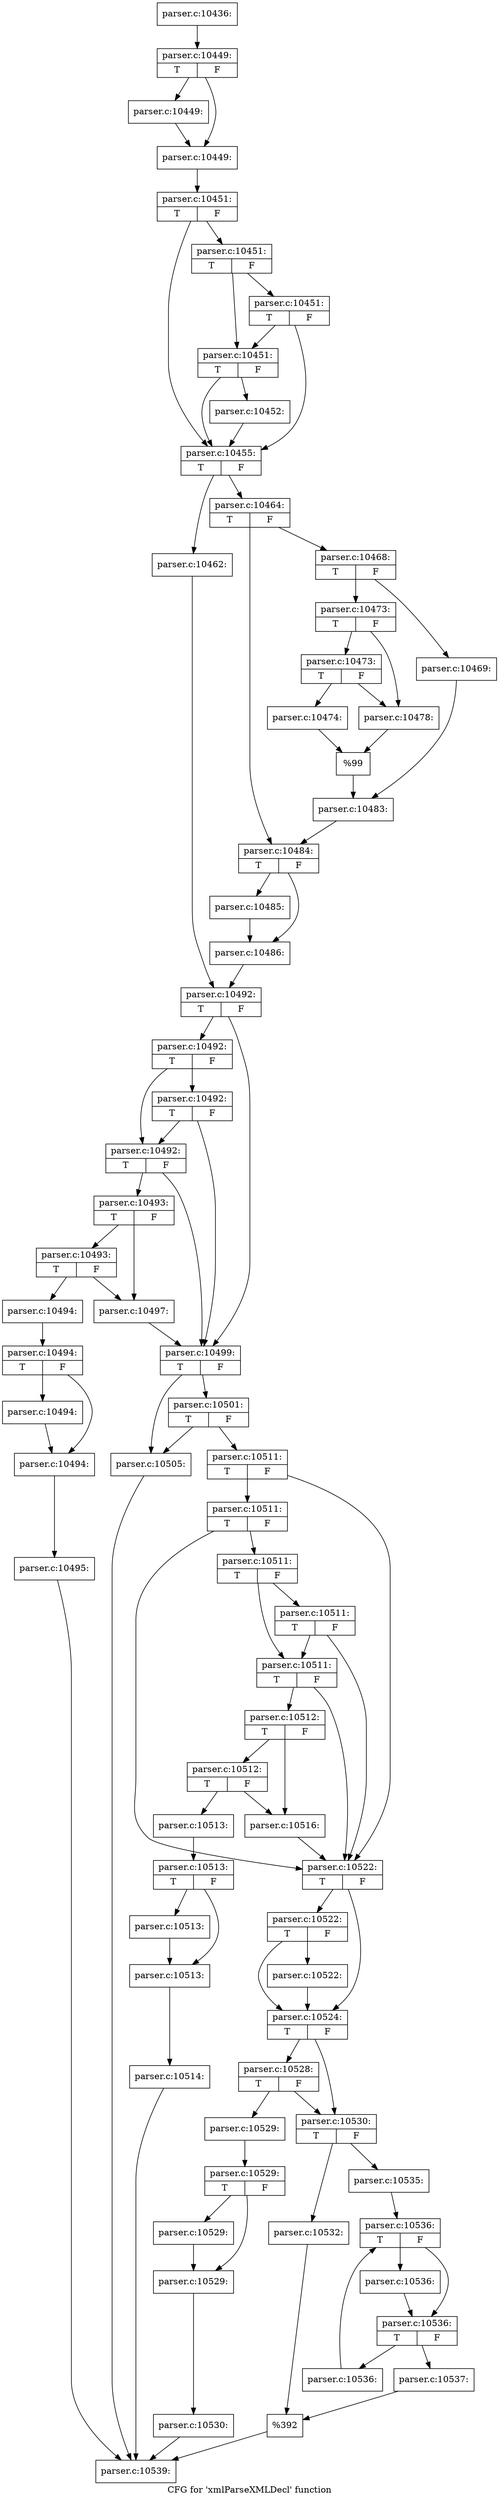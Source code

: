 digraph "CFG for 'xmlParseXMLDecl' function" {
	label="CFG for 'xmlParseXMLDecl' function";

	Node0x55d73bd119d0 [shape=record,label="{parser.c:10436:}"];
	Node0x55d73bd119d0 -> Node0x55d73bd2ce40;
	Node0x55d73bd2ce40 [shape=record,label="{parser.c:10449:|{<s0>T|<s1>F}}"];
	Node0x55d73bd2ce40 -> Node0x55d73bd2d7d0;
	Node0x55d73bd2ce40 -> Node0x55d73bd2d820;
	Node0x55d73bd2d7d0 [shape=record,label="{parser.c:10449:}"];
	Node0x55d73bd2d7d0 -> Node0x55d73bd2d820;
	Node0x55d73bd2d820 [shape=record,label="{parser.c:10449:}"];
	Node0x55d73bd2d820 -> Node0x55d73bd2cda0;
	Node0x55d73bd2cda0 [shape=record,label="{parser.c:10451:|{<s0>T|<s1>F}}"];
	Node0x55d73bd2cda0 -> Node0x55d73bd2e090;
	Node0x55d73bd2cda0 -> Node0x55d73bd2e160;
	Node0x55d73bd2e160 [shape=record,label="{parser.c:10451:|{<s0>T|<s1>F}}"];
	Node0x55d73bd2e160 -> Node0x55d73bd2e5e0;
	Node0x55d73bd2e160 -> Node0x55d73bd2e0e0;
	Node0x55d73bd2e5e0 [shape=record,label="{parser.c:10451:|{<s0>T|<s1>F}}"];
	Node0x55d73bd2e5e0 -> Node0x55d73bd2e090;
	Node0x55d73bd2e5e0 -> Node0x55d73bd2e0e0;
	Node0x55d73bd2e0e0 [shape=record,label="{parser.c:10451:|{<s0>T|<s1>F}}"];
	Node0x55d73bd2e0e0 -> Node0x55d73bd2e090;
	Node0x55d73bd2e0e0 -> Node0x55d73bd2cdf0;
	Node0x55d73bd2cdf0 [shape=record,label="{parser.c:10452:}"];
	Node0x55d73bd2cdf0 -> Node0x55d73bd2e090;
	Node0x55d73bd2e090 [shape=record,label="{parser.c:10455:|{<s0>T|<s1>F}}"];
	Node0x55d73bd2e090 -> Node0x55d73bd2fb40;
	Node0x55d73bd2e090 -> Node0x55d73bd2fbe0;
	Node0x55d73bd2fb40 [shape=record,label="{parser.c:10462:}"];
	Node0x55d73bd2fb40 -> Node0x55d73bd2fb90;
	Node0x55d73bd2fbe0 [shape=record,label="{parser.c:10464:|{<s0>T|<s1>F}}"];
	Node0x55d73bd2fbe0 -> Node0x55d73bd302e0;
	Node0x55d73bd2fbe0 -> Node0x55d73bd30290;
	Node0x55d73bd30290 [shape=record,label="{parser.c:10468:|{<s0>T|<s1>F}}"];
	Node0x55d73bd30290 -> Node0x55d73bd30710;
	Node0x55d73bd30290 -> Node0x55d73bd307b0;
	Node0x55d73bd30710 [shape=record,label="{parser.c:10469:}"];
	Node0x55d73bd30710 -> Node0x55d73bd30760;
	Node0x55d73bd307b0 [shape=record,label="{parser.c:10473:|{<s0>T|<s1>F}}"];
	Node0x55d73bd307b0 -> Node0x55d73bd31350;
	Node0x55d73bd307b0 -> Node0x55d73bd31300;
	Node0x55d73bd31350 [shape=record,label="{parser.c:10473:|{<s0>T|<s1>F}}"];
	Node0x55d73bd31350 -> Node0x55d73bd31260;
	Node0x55d73bd31350 -> Node0x55d73bd31300;
	Node0x55d73bd31260 [shape=record,label="{parser.c:10474:}"];
	Node0x55d73bd31260 -> Node0x55d73bd312b0;
	Node0x55d73bd31300 [shape=record,label="{parser.c:10478:}"];
	Node0x55d73bd31300 -> Node0x55d73bd312b0;
	Node0x55d73bd312b0 [shape=record,label="{%99}"];
	Node0x55d73bd312b0 -> Node0x55d73bd30760;
	Node0x55d73bd30760 [shape=record,label="{parser.c:10483:}"];
	Node0x55d73bd30760 -> Node0x55d73bd302e0;
	Node0x55d73bd302e0 [shape=record,label="{parser.c:10484:|{<s0>T|<s1>F}}"];
	Node0x55d73bd302e0 -> Node0x55d73bd324a0;
	Node0x55d73bd302e0 -> Node0x55d73bd324f0;
	Node0x55d73bd324a0 [shape=record,label="{parser.c:10485:}"];
	Node0x55d73bd324a0 -> Node0x55d73bd324f0;
	Node0x55d73bd324f0 [shape=record,label="{parser.c:10486:}"];
	Node0x55d73bd324f0 -> Node0x55d73bd2fb90;
	Node0x55d73bd2fb90 [shape=record,label="{parser.c:10492:|{<s0>T|<s1>F}}"];
	Node0x55d73bd2fb90 -> Node0x55d73bd33090;
	Node0x55d73bd2fb90 -> Node0x55d73bd33160;
	Node0x55d73bd33160 [shape=record,label="{parser.c:10492:|{<s0>T|<s1>F}}"];
	Node0x55d73bd33160 -> Node0x55d73bd33640;
	Node0x55d73bd33160 -> Node0x55d73bd330e0;
	Node0x55d73bd33640 [shape=record,label="{parser.c:10492:|{<s0>T|<s1>F}}"];
	Node0x55d73bd33640 -> Node0x55d73bd33090;
	Node0x55d73bd33640 -> Node0x55d73bd330e0;
	Node0x55d73bd330e0 [shape=record,label="{parser.c:10492:|{<s0>T|<s1>F}}"];
	Node0x55d73bd330e0 -> Node0x55d73bd33090;
	Node0x55d73bd330e0 -> Node0x55d73bd33040;
	Node0x55d73bd33040 [shape=record,label="{parser.c:10493:|{<s0>T|<s1>F}}"];
	Node0x55d73bd33040 -> Node0x55d73bd344d0;
	Node0x55d73bd33040 -> Node0x55d73bd34480;
	Node0x55d73bd344d0 [shape=record,label="{parser.c:10493:|{<s0>T|<s1>F}}"];
	Node0x55d73bd344d0 -> Node0x55d73bd34430;
	Node0x55d73bd344d0 -> Node0x55d73bd34480;
	Node0x55d73bd34430 [shape=record,label="{parser.c:10494:}"];
	Node0x55d73bd34430 -> Node0x55d73bd350a0;
	Node0x55d73bd350a0 [shape=record,label="{parser.c:10494:|{<s0>T|<s1>F}}"];
	Node0x55d73bd350a0 -> Node0x55d73bd35b10;
	Node0x55d73bd350a0 -> Node0x55d73bd35b60;
	Node0x55d73bd35b10 [shape=record,label="{parser.c:10494:}"];
	Node0x55d73bd35b10 -> Node0x55d73bd35b60;
	Node0x55d73bd35b60 [shape=record,label="{parser.c:10494:}"];
	Node0x55d73bd35b60 -> Node0x55d73bd35000;
	Node0x55d73bd35000 [shape=record,label="{parser.c:10495:}"];
	Node0x55d73bd35000 -> Node0x55d73bd3c3a0;
	Node0x55d73bd34480 [shape=record,label="{parser.c:10497:}"];
	Node0x55d73bd34480 -> Node0x55d73bd33090;
	Node0x55d73bd33090 [shape=record,label="{parser.c:10499:|{<s0>T|<s1>F}}"];
	Node0x55d73bd33090 -> Node0x55d73bd35050;
	Node0x55d73bd33090 -> Node0x55d73bd36ad0;
	Node0x55d73bd36ad0 [shape=record,label="{parser.c:10501:|{<s0>T|<s1>F}}"];
	Node0x55d73bd36ad0 -> Node0x55d73bd35050;
	Node0x55d73bd36ad0 -> Node0x55d73bd36a80;
	Node0x55d73bd35050 [shape=record,label="{parser.c:10505:}"];
	Node0x55d73bd35050 -> Node0x55d73bd3c3a0;
	Node0x55d73bd36a80 [shape=record,label="{parser.c:10511:|{<s0>T|<s1>F}}"];
	Node0x55d73bd36a80 -> Node0x55d73bd374b0;
	Node0x55d73bd36a80 -> Node0x55d73bd37460;
	Node0x55d73bd374b0 [shape=record,label="{parser.c:10511:|{<s0>T|<s1>F}}"];
	Node0x55d73bd374b0 -> Node0x55d73bd37460;
	Node0x55d73bd374b0 -> Node0x55d73bd37ab0;
	Node0x55d73bd37ab0 [shape=record,label="{parser.c:10511:|{<s0>T|<s1>F}}"];
	Node0x55d73bd37ab0 -> Node0x55d73bd37f30;
	Node0x55d73bd37ab0 -> Node0x55d73bd37a30;
	Node0x55d73bd37f30 [shape=record,label="{parser.c:10511:|{<s0>T|<s1>F}}"];
	Node0x55d73bd37f30 -> Node0x55d73bd37460;
	Node0x55d73bd37f30 -> Node0x55d73bd37a30;
	Node0x55d73bd37a30 [shape=record,label="{parser.c:10511:|{<s0>T|<s1>F}}"];
	Node0x55d73bd37a30 -> Node0x55d73bd37460;
	Node0x55d73bd37a30 -> Node0x55d73bd37410;
	Node0x55d73bd37410 [shape=record,label="{parser.c:10512:|{<s0>T|<s1>F}}"];
	Node0x55d73bd37410 -> Node0x55d73bd38d80;
	Node0x55d73bd37410 -> Node0x55d73bd38d30;
	Node0x55d73bd38d80 [shape=record,label="{parser.c:10512:|{<s0>T|<s1>F}}"];
	Node0x55d73bd38d80 -> Node0x55d73bd38ce0;
	Node0x55d73bd38d80 -> Node0x55d73bd38d30;
	Node0x55d73bd38ce0 [shape=record,label="{parser.c:10513:}"];
	Node0x55d73bd38ce0 -> Node0x55d73bd39950;
	Node0x55d73bd39950 [shape=record,label="{parser.c:10513:|{<s0>T|<s1>F}}"];
	Node0x55d73bd39950 -> Node0x55d73bd3a3c0;
	Node0x55d73bd39950 -> Node0x55d73bd3a410;
	Node0x55d73bd3a3c0 [shape=record,label="{parser.c:10513:}"];
	Node0x55d73bd3a3c0 -> Node0x55d73bd3a410;
	Node0x55d73bd3a410 [shape=record,label="{parser.c:10513:}"];
	Node0x55d73bd3a410 -> Node0x55d73bd398b0;
	Node0x55d73bd398b0 [shape=record,label="{parser.c:10514:}"];
	Node0x55d73bd398b0 -> Node0x55d73bd3c3a0;
	Node0x55d73bd38d30 [shape=record,label="{parser.c:10516:}"];
	Node0x55d73bd38d30 -> Node0x55d73bd37460;
	Node0x55d73bd37460 [shape=record,label="{parser.c:10522:|{<s0>T|<s1>F}}"];
	Node0x55d73bd37460 -> Node0x55d73bd3b090;
	Node0x55d73bd37460 -> Node0x55d73bd3b040;
	Node0x55d73bd3b090 [shape=record,label="{parser.c:10522:|{<s0>T|<s1>F}}"];
	Node0x55d73bd3b090 -> Node0x55d73bd39900;
	Node0x55d73bd3b090 -> Node0x55d73bd3b040;
	Node0x55d73bd39900 [shape=record,label="{parser.c:10522:}"];
	Node0x55d73bd39900 -> Node0x55d73bd3b040;
	Node0x55d73bd3b040 [shape=record,label="{parser.c:10524:|{<s0>T|<s1>F}}"];
	Node0x55d73bd3b040 -> Node0x55d73bd3c440;
	Node0x55d73bd3b040 -> Node0x55d73bd3c3f0;
	Node0x55d73bd3c440 [shape=record,label="{parser.c:10528:|{<s0>T|<s1>F}}"];
	Node0x55d73bd3c440 -> Node0x55d73bd3c350;
	Node0x55d73bd3c440 -> Node0x55d73bd3c3f0;
	Node0x55d73bd3c350 [shape=record,label="{parser.c:10529:}"];
	Node0x55d73bd3c350 -> Node0x55d73bd3d070;
	Node0x55d73bd3d070 [shape=record,label="{parser.c:10529:|{<s0>T|<s1>F}}"];
	Node0x55d73bd3d070 -> Node0x55d73bd3dae0;
	Node0x55d73bd3d070 -> Node0x55d73bd3db30;
	Node0x55d73bd3dae0 [shape=record,label="{parser.c:10529:}"];
	Node0x55d73bd3dae0 -> Node0x55d73bd3db30;
	Node0x55d73bd3db30 [shape=record,label="{parser.c:10529:}"];
	Node0x55d73bd3db30 -> Node0x55d73bd3cfd0;
	Node0x55d73bd3cfd0 [shape=record,label="{parser.c:10530:}"];
	Node0x55d73bd3cfd0 -> Node0x55d73bd3c3a0;
	Node0x55d73bd3c3f0 [shape=record,label="{parser.c:10530:|{<s0>T|<s1>F}}"];
	Node0x55d73bd3c3f0 -> Node0x55d73bd3d020;
	Node0x55d73bd3c3f0 -> Node0x55d73bd3e450;
	Node0x55d73bd3d020 [shape=record,label="{parser.c:10532:}"];
	Node0x55d73bd3d020 -> Node0x55d73bd3e400;
	Node0x55d73bd3e450 [shape=record,label="{parser.c:10535:}"];
	Node0x55d73bd3e450 -> Node0x55d73bd3f010;
	Node0x55d73bd3f010 [shape=record,label="{parser.c:10536:|{<s0>T|<s1>F}}"];
	Node0x55d73bd3f010 -> Node0x55d73bd3f2a0;
	Node0x55d73bd3f010 -> Node0x55d73bd3f250;
	Node0x55d73bd3f2a0 [shape=record,label="{parser.c:10536:}"];
	Node0x55d73bd3f2a0 -> Node0x55d73bd3f250;
	Node0x55d73bd3f250 [shape=record,label="{parser.c:10536:|{<s0>T|<s1>F}}"];
	Node0x55d73bd3f250 -> Node0x55d73bd3fb30;
	Node0x55d73bd3f250 -> Node0x55d73bd3f200;
	Node0x55d73bd3fb30 [shape=record,label="{parser.c:10536:}"];
	Node0x55d73bd3fb30 -> Node0x55d73bd3f010;
	Node0x55d73bd3f200 [shape=record,label="{parser.c:10537:}"];
	Node0x55d73bd3f200 -> Node0x55d73bd3e400;
	Node0x55d73bd3e400 [shape=record,label="{%392}"];
	Node0x55d73bd3e400 -> Node0x55d73bd3c3a0;
	Node0x55d73bd3c3a0 [shape=record,label="{parser.c:10539:}"];
}

